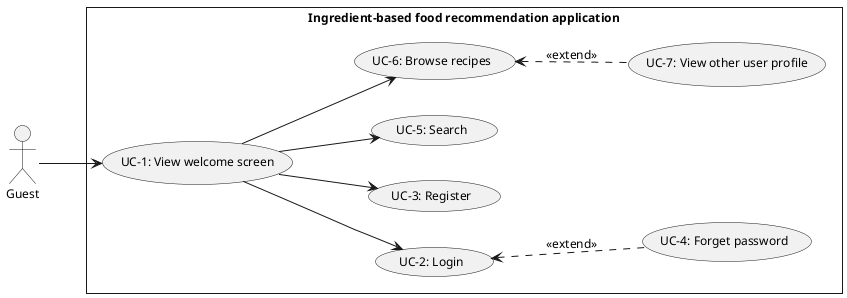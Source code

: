 @startuml GuestUsecase
skinparam style strictuml
skinparam monochrome true
skinparam linetype polyline
skinparam defaultFontSize 12
left to right direction
actor "Guest" as guest

rectangle Ingredient-based<U+0020>food<U+0020>recommendation<U+0020>application {
    usecase "UC-1: View welcome screen" as ucViewWelcome
    usecase "UC-2: Login" as ucLogin
    usecase "UC-3: Register" as ucRegister
    usecase "UC-4: Forget password" as ucForgetPassword
    usecase "UC-5: Search" as ucSearch
    usecase "UC-6: Browse recipes" as ucBrowseRecipes
    usecase "UC-7: View other user profile" as ucViewUSProfile
}

guest --> ucViewWelcome
    ucViewWelcome --> ucLogin
        ucLogin <.. ucForgetPassword : <<extend>>
    ucViewWelcome --> ucRegister
    ucViewWelcome --> ucSearch
    ucViewWelcome --> ucBrowseRecipes
        ucBrowseRecipes <.. ucViewUSProfile : <<extend>>
@enduml
